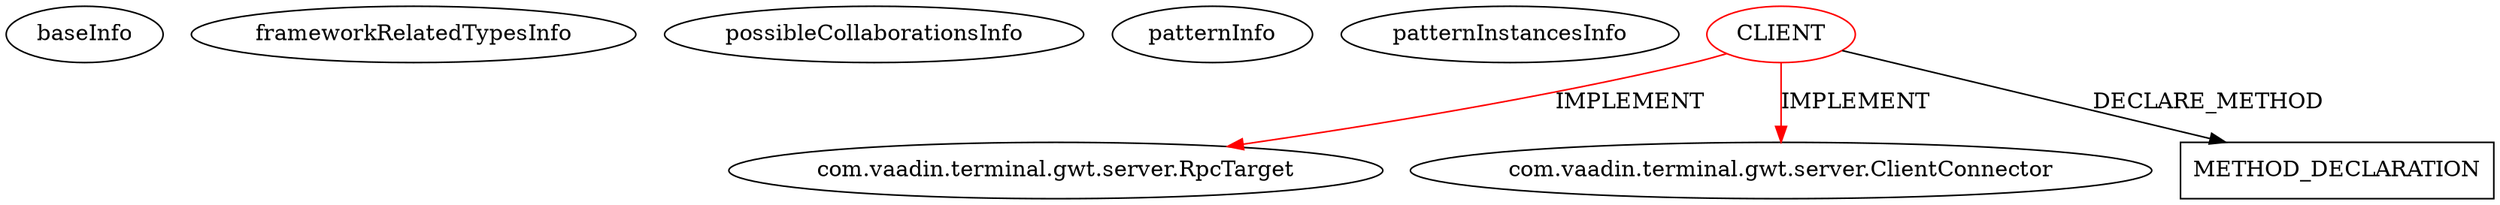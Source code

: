 digraph {
baseInfo[graphId=2022,category="pattern",isAnonymous=false,possibleRelation=false]
frameworkRelatedTypesInfo[0="com.vaadin.terminal.gwt.server.ClientConnector",1="com.vaadin.terminal.gwt.server.RpcTarget"]
possibleCollaborationsInfo[]
patternInfo[frequency=2.0,patternRootClient=0]
patternInstancesInfo[0="Peppe-Depot~/Peppe-Depot/Depot-master/src/com/jensjansson/depot/DepotRoot.java~DepotRoot~380",1="Peppe-Depot~/Peppe-Depot/Depot-master/src/com/jensjansson/depot/Depot.java~Depot~378"]
2[label="com.vaadin.terminal.gwt.server.RpcTarget",vertexType="FRAMEWORK_INTERFACE_TYPE",isFrameworkType=false]
0[label="CLIENT",vertexType="ROOT_CLIENT_CLASS_DECLARATION",isFrameworkType=false,color=red]
1[label="com.vaadin.terminal.gwt.server.ClientConnector",vertexType="FRAMEWORK_INTERFACE_TYPE",isFrameworkType=false]
21[label="METHOD_DECLARATION",vertexType="CLIENT_METHOD_DECLARATION",isFrameworkType=false,shape=box]
0->1[label="IMPLEMENT",color=red]
0->21[label="DECLARE_METHOD"]
0->2[label="IMPLEMENT",color=red]
}
